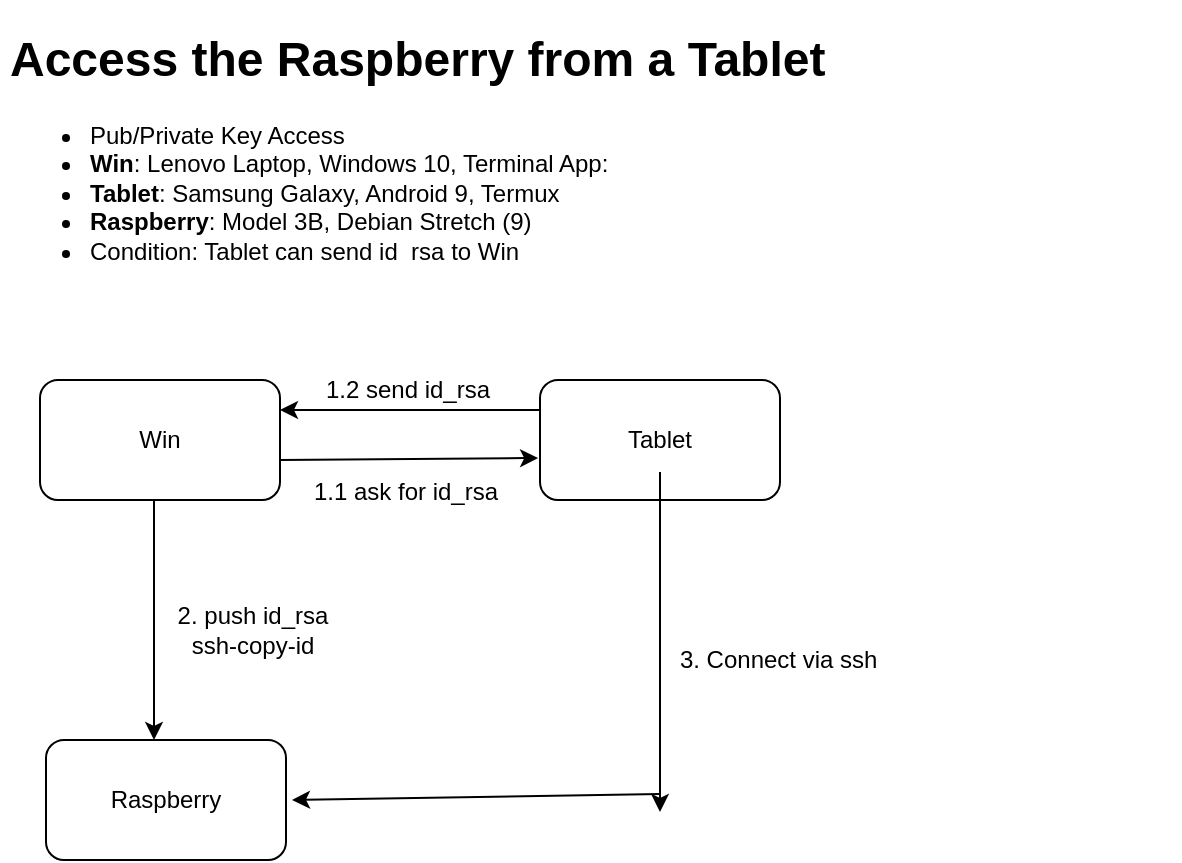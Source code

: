 <mxfile version="13.9.2" type="github">
  <diagram id="_88A1yu--IX8Nm97F5vP" name="Page-1">
    <mxGraphModel dx="1422" dy="705" grid="1" gridSize="10" guides="1" tooltips="1" connect="1" arrows="1" fold="1" page="1" pageScale="1" pageWidth="827" pageHeight="1169" math="0" shadow="0">
      <root>
        <mxCell id="0" />
        <mxCell id="1" parent="0" />
        <mxCell id="U1FNyuARhomV-lPgzFkJ-1" value="Win" style="rounded=1;whiteSpace=wrap;html=1;" vertex="1" parent="1">
          <mxGeometry x="80" y="220" width="120" height="60" as="geometry" />
        </mxCell>
        <mxCell id="U1FNyuARhomV-lPgzFkJ-2" value="Tablet" style="rounded=1;whiteSpace=wrap;html=1;" vertex="1" parent="1">
          <mxGeometry x="330" y="220" width="120" height="60" as="geometry" />
        </mxCell>
        <mxCell id="U1FNyuARhomV-lPgzFkJ-3" value="Raspberry" style="rounded=1;whiteSpace=wrap;html=1;" vertex="1" parent="1">
          <mxGeometry x="83" y="400" width="120" height="60" as="geometry" />
        </mxCell>
        <mxCell id="U1FNyuARhomV-lPgzFkJ-4" value="" style="endArrow=classic;html=1;entryX=-0.008;entryY=0.65;entryDx=0;entryDy=0;entryPerimeter=0;" edge="1" parent="1" target="U1FNyuARhomV-lPgzFkJ-2">
          <mxGeometry width="50" height="50" relative="1" as="geometry">
            <mxPoint x="200" y="260" as="sourcePoint" />
            <mxPoint x="250" y="210" as="targetPoint" />
          </mxGeometry>
        </mxCell>
        <mxCell id="U1FNyuARhomV-lPgzFkJ-5" value="1.1 ask for id_rsa" style="text;html=1;strokeColor=none;fillColor=none;align=center;verticalAlign=middle;whiteSpace=wrap;rounded=0;" vertex="1" parent="1">
          <mxGeometry x="203" y="266" width="120" height="20" as="geometry" />
        </mxCell>
        <mxCell id="U1FNyuARhomV-lPgzFkJ-7" value="" style="endArrow=classic;html=1;entryX=0.5;entryY=0;entryDx=0;entryDy=0;" edge="1" parent="1">
          <mxGeometry width="50" height="50" relative="1" as="geometry">
            <mxPoint x="137" y="280" as="sourcePoint" />
            <mxPoint x="137" y="400" as="targetPoint" />
          </mxGeometry>
        </mxCell>
        <mxCell id="U1FNyuARhomV-lPgzFkJ-8" value="2. push id_rsa&lt;br&gt;ssh-copy-id" style="text;html=1;strokeColor=none;fillColor=none;align=center;verticalAlign=middle;whiteSpace=wrap;rounded=0;" vertex="1" parent="1">
          <mxGeometry x="137" y="320" width="99" height="50" as="geometry" />
        </mxCell>
        <mxCell id="U1FNyuARhomV-lPgzFkJ-10" value="&lt;h1&gt;&lt;span&gt;Access the Raspberry from a Tablet&amp;nbsp;&lt;/span&gt;&lt;/h1&gt;&lt;p&gt;&lt;/p&gt;&lt;ul&gt;&lt;li&gt;&lt;span style=&quot;font-size: 12px ; font-weight: normal&quot;&gt;Pub/Private Key Access&lt;/span&gt;&lt;/li&gt;&lt;li&gt;&lt;span style=&quot;font-size: 12px&quot;&gt;&lt;b&gt;Win&lt;/b&gt;&lt;/span&gt;&lt;span style=&quot;font-size: 12px ; font-weight: normal&quot;&gt;: Lenovo Laptop, Windows 10, Terminal App:&amp;nbsp;&lt;/span&gt;&lt;/li&gt;&lt;li&gt;&lt;span style=&quot;font-size: 12px&quot;&gt;&lt;b&gt;Tablet&lt;/b&gt;&lt;/span&gt;&lt;span style=&quot;font-size: 12px ; font-weight: normal&quot;&gt;: Samsung Galaxy, Android 9, Termux&lt;/span&gt;&lt;/li&gt;&lt;li&gt;&lt;b&gt;Raspberry&lt;/b&gt;: Model 3B, Debian Stretch (9)&lt;/li&gt;&lt;li&gt;Condition: Tablet can send id_rsa to Win&lt;/li&gt;&lt;/ul&gt;&lt;p&gt;&lt;/p&gt;&lt;div&gt;&lt;span style=&quot;font-size: 12px ; font-weight: normal&quot;&gt;&lt;br&gt;&lt;/span&gt;&lt;/div&gt;" style="text;html=1;strokeColor=none;fillColor=none;spacing=5;spacingTop=-20;whiteSpace=wrap;overflow=hidden;rounded=0;" vertex="1" parent="1">
          <mxGeometry x="60" y="40" width="590" height="120" as="geometry" />
        </mxCell>
        <mxCell id="U1FNyuARhomV-lPgzFkJ-11" value="" style="endArrow=classic;html=1;exitX=0.5;exitY=1;exitDx=0;exitDy=0;" edge="1" parent="1">
          <mxGeometry width="50" height="50" relative="1" as="geometry">
            <mxPoint x="390" y="266" as="sourcePoint" />
            <mxPoint x="390" y="436" as="targetPoint" />
          </mxGeometry>
        </mxCell>
        <mxCell id="U1FNyuARhomV-lPgzFkJ-12" value="" style="endArrow=classic;html=1;entryX=1.025;entryY=0.883;entryDx=0;entryDy=0;entryPerimeter=0;" edge="1" parent="1">
          <mxGeometry width="50" height="50" relative="1" as="geometry">
            <mxPoint x="390" y="427" as="sourcePoint" />
            <mxPoint x="206" y="429.98" as="targetPoint" />
          </mxGeometry>
        </mxCell>
        <mxCell id="U1FNyuARhomV-lPgzFkJ-14" value="3. Connect via ssh&amp;nbsp;" style="text;html=1;strokeColor=none;fillColor=none;align=center;verticalAlign=middle;whiteSpace=wrap;rounded=0;" vertex="1" parent="1">
          <mxGeometry x="392" y="350" width="118" height="20" as="geometry" />
        </mxCell>
        <mxCell id="U1FNyuARhomV-lPgzFkJ-15" value="" style="endArrow=classic;html=1;entryX=1;entryY=0.25;entryDx=0;entryDy=0;exitX=0;exitY=0.25;exitDx=0;exitDy=0;" edge="1" parent="1" source="U1FNyuARhomV-lPgzFkJ-2" target="U1FNyuARhomV-lPgzFkJ-1">
          <mxGeometry width="50" height="50" relative="1" as="geometry">
            <mxPoint x="310" y="235" as="sourcePoint" />
            <mxPoint x="440" y="320" as="targetPoint" />
          </mxGeometry>
        </mxCell>
        <mxCell id="U1FNyuARhomV-lPgzFkJ-16" value="1.2 send id_rsa" style="text;html=1;strokeColor=none;fillColor=none;align=center;verticalAlign=middle;whiteSpace=wrap;rounded=0;" vertex="1" parent="1">
          <mxGeometry x="204" y="215" width="120" height="20" as="geometry" />
        </mxCell>
      </root>
    </mxGraphModel>
  </diagram>
</mxfile>
